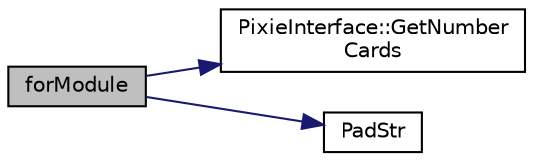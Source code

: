 digraph "forModule"
{
  edge [fontname="Helvetica",fontsize="10",labelfontname="Helvetica",labelfontsize="10"];
  node [fontname="Helvetica",fontsize="10",shape=record];
  rankdir="LR";
  Node1 [label="forModule",height=0.2,width=0.4,color="black", fillcolor="grey75", style="filled", fontcolor="black"];
  Node1 -> Node2 [color="midnightblue",fontsize="10",style="solid",fontname="Helvetica"];
  Node2 [label="PixieInterface::GetNumber\lCards",height=0.2,width=0.4,color="black", fillcolor="white", style="filled",URL="$d9/dc6/class_pixie_interface.html#a9bb01960215974a2e961fd8309db8fee"];
  Node1 -> Node3 [color="midnightblue",fontsize="10",style="solid",fontname="Helvetica"];
  Node3 [label="PadStr",height=0.2,width=0.4,color="black", fillcolor="white", style="filled",URL="$d5/daf/_pixie_support_8h.html#ae9c8f8f7638689cd2360aac39509bcf7"];
}
